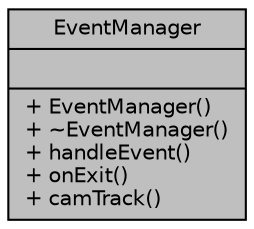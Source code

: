 digraph "EventManager"
{
  bgcolor="transparent";
  edge [fontname="Helvetica",fontsize="10",labelfontname="Helvetica",labelfontsize="10"];
  node [fontname="Helvetica",fontsize="10",shape=record];
  Node1 [label="{EventManager\n||+ EventManager()\l+ ~EventManager()\l+ handleEvent()\l+ onExit()\l+ camTrack()\l}",height=0.2,width=0.4,color="black", fillcolor="grey75", style="filled", fontcolor="black"];
}
